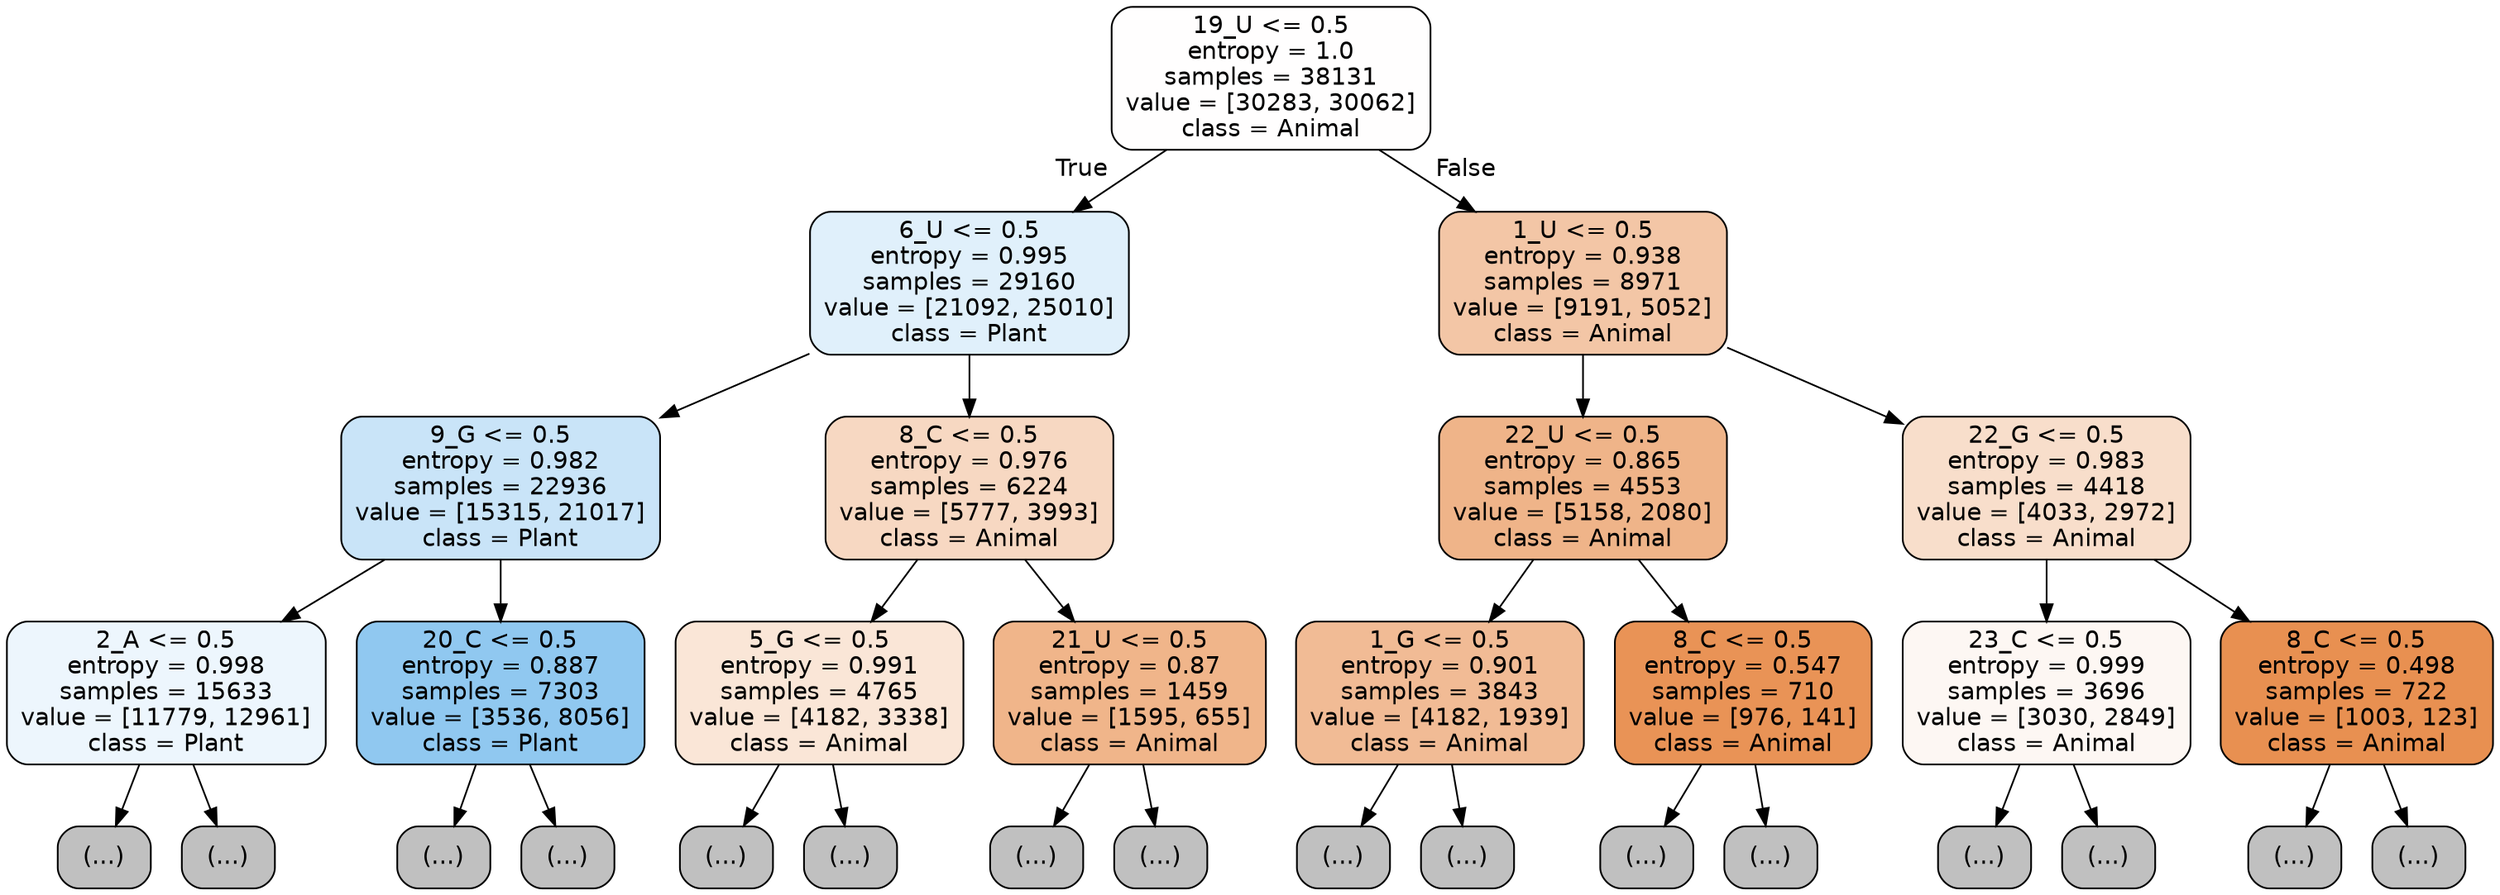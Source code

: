 digraph Tree {
node [shape=box, style="filled, rounded", color="black", fontname="helvetica"] ;
edge [fontname="helvetica"] ;
0 [label="19_U <= 0.5\nentropy = 1.0\nsamples = 38131\nvalue = [30283, 30062]\nclass = Animal", fillcolor="#fffefe"] ;
1 [label="6_U <= 0.5\nentropy = 0.995\nsamples = 29160\nvalue = [21092, 25010]\nclass = Plant", fillcolor="#e0f0fb"] ;
0 -> 1 [labeldistance=2.5, labelangle=45, headlabel="True"] ;
2 [label="9_G <= 0.5\nentropy = 0.982\nsamples = 22936\nvalue = [15315, 21017]\nclass = Plant", fillcolor="#c9e4f8"] ;
1 -> 2 ;
3 [label="2_A <= 0.5\nentropy = 0.998\nsamples = 15633\nvalue = [11779, 12961]\nclass = Plant", fillcolor="#edf6fd"] ;
2 -> 3 ;
4 [label="(...)", fillcolor="#C0C0C0"] ;
3 -> 4 ;
5077 [label="(...)", fillcolor="#C0C0C0"] ;
3 -> 5077 ;
6686 [label="20_C <= 0.5\nentropy = 0.887\nsamples = 7303\nvalue = [3536, 8056]\nclass = Plant", fillcolor="#90c8f0"] ;
2 -> 6686 ;
6687 [label="(...)", fillcolor="#C0C0C0"] ;
6686 -> 6687 ;
8578 [label="(...)", fillcolor="#C0C0C0"] ;
6686 -> 8578 ;
9121 [label="8_C <= 0.5\nentropy = 0.976\nsamples = 6224\nvalue = [5777, 3993]\nclass = Animal", fillcolor="#f7d8c2"] ;
1 -> 9121 ;
9122 [label="5_G <= 0.5\nentropy = 0.991\nsamples = 4765\nvalue = [4182, 3338]\nclass = Animal", fillcolor="#fae6d7"] ;
9121 -> 9122 ;
9123 [label="(...)", fillcolor="#C0C0C0"] ;
9122 -> 9123 ;
10982 [label="(...)", fillcolor="#C0C0C0"] ;
9122 -> 10982 ;
11747 [label="21_U <= 0.5\nentropy = 0.87\nsamples = 1459\nvalue = [1595, 655]\nclass = Animal", fillcolor="#f0b58a"] ;
9121 -> 11747 ;
11748 [label="(...)", fillcolor="#C0C0C0"] ;
11747 -> 11748 ;
12313 [label="(...)", fillcolor="#C0C0C0"] ;
11747 -> 12313 ;
12476 [label="1_U <= 0.5\nentropy = 0.938\nsamples = 8971\nvalue = [9191, 5052]\nclass = Animal", fillcolor="#f3c6a6"] ;
0 -> 12476 [labeldistance=2.5, labelangle=-45, headlabel="False"] ;
12477 [label="22_U <= 0.5\nentropy = 0.865\nsamples = 4553\nvalue = [5158, 2080]\nclass = Animal", fillcolor="#efb489"] ;
12476 -> 12477 ;
12478 [label="1_G <= 0.5\nentropy = 0.901\nsamples = 3843\nvalue = [4182, 1939]\nclass = Animal", fillcolor="#f1bb95"] ;
12477 -> 12478 ;
12479 [label="(...)", fillcolor="#C0C0C0"] ;
12478 -> 12479 ;
14108 [label="(...)", fillcolor="#C0C0C0"] ;
12478 -> 14108 ;
14605 [label="8_C <= 0.5\nentropy = 0.547\nsamples = 710\nvalue = [976, 141]\nclass = Animal", fillcolor="#e99356"] ;
12477 -> 14605 ;
14606 [label="(...)", fillcolor="#C0C0C0"] ;
14605 -> 14606 ;
14765 [label="(...)", fillcolor="#C0C0C0"] ;
14605 -> 14765 ;
14794 [label="22_G <= 0.5\nentropy = 0.983\nsamples = 4418\nvalue = [4033, 2972]\nclass = Animal", fillcolor="#f8decb"] ;
12476 -> 14794 ;
14795 [label="23_C <= 0.5\nentropy = 0.999\nsamples = 3696\nvalue = [3030, 2849]\nclass = Animal", fillcolor="#fdf7f3"] ;
14794 -> 14795 ;
14796 [label="(...)", fillcolor="#C0C0C0"] ;
14795 -> 14796 ;
16533 [label="(...)", fillcolor="#C0C0C0"] ;
14795 -> 16533 ;
16560 [label="8_C <= 0.5\nentropy = 0.498\nsamples = 722\nvalue = [1003, 123]\nclass = Animal", fillcolor="#e89051"] ;
14794 -> 16560 ;
16561 [label="(...)", fillcolor="#C0C0C0"] ;
16560 -> 16561 ;
16698 [label="(...)", fillcolor="#C0C0C0"] ;
16560 -> 16698 ;
}